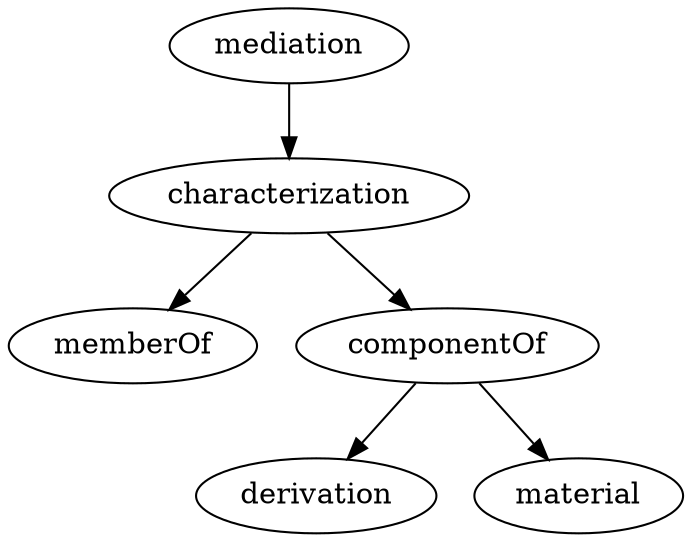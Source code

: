 strict digraph {
mediation;
characterization;
memberOf;
componentOf;
derivation;
material;
mediation -> characterization;
characterization -> memberOf;
characterization -> componentOf;
componentOf -> derivation;
componentOf -> material;
}
